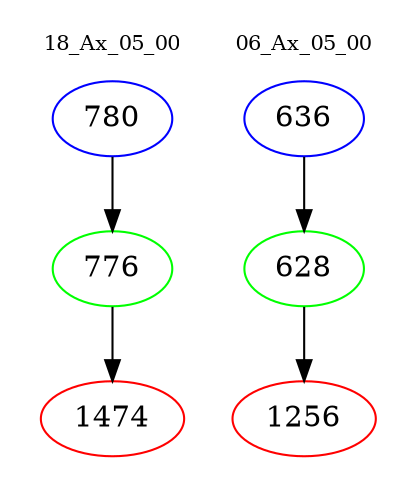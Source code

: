 digraph{
subgraph cluster_0 {
color = white
label = "18_Ax_05_00";
fontsize=10;
T0_780 [label="780", color="blue"]
T0_780 -> T0_776 [color="black"]
T0_776 [label="776", color="green"]
T0_776 -> T0_1474 [color="black"]
T0_1474 [label="1474", color="red"]
}
subgraph cluster_1 {
color = white
label = "06_Ax_05_00";
fontsize=10;
T1_636 [label="636", color="blue"]
T1_636 -> T1_628 [color="black"]
T1_628 [label="628", color="green"]
T1_628 -> T1_1256 [color="black"]
T1_1256 [label="1256", color="red"]
}
}
